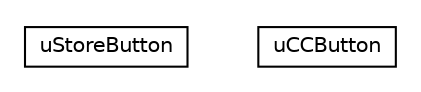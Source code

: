 #!/usr/local/bin/dot
#
# Class diagram 
# Generated by UMLGraph version R5_6-24-gf6e263 (http://www.umlgraph.org/)
#

digraph G {
	edge [fontname="Helvetica",fontsize=10,labelfontname="Helvetica",labelfontsize=10];
	node [fontname="Helvetica",fontsize=10,shape=plaintext];
	nodesep=0.25;
	ranksep=0.5;
	// org.universAAL.ui.handler.gui.swing.classic.specialButtons.uStoreButton
	c8517 [label=<<table title="org.universAAL.ui.handler.gui.swing.classic.specialButtons.uStoreButton" border="0" cellborder="1" cellspacing="0" cellpadding="2" port="p" href="./uStoreButton.html">
		<tr><td><table border="0" cellspacing="0" cellpadding="1">
<tr><td align="center" balign="center"> uStoreButton </td></tr>
		</table></td></tr>
		</table>>, URL="./uStoreButton.html", fontname="Helvetica", fontcolor="black", fontsize=10.0];
	// org.universAAL.ui.handler.gui.swing.classic.specialButtons.uCCButton
	c8518 [label=<<table title="org.universAAL.ui.handler.gui.swing.classic.specialButtons.uCCButton" border="0" cellborder="1" cellspacing="0" cellpadding="2" port="p" href="./uCCButton.html">
		<tr><td><table border="0" cellspacing="0" cellpadding="1">
<tr><td align="center" balign="center"> uCCButton </td></tr>
		</table></td></tr>
		</table>>, URL="./uCCButton.html", fontname="Helvetica", fontcolor="black", fontsize=10.0];
}

